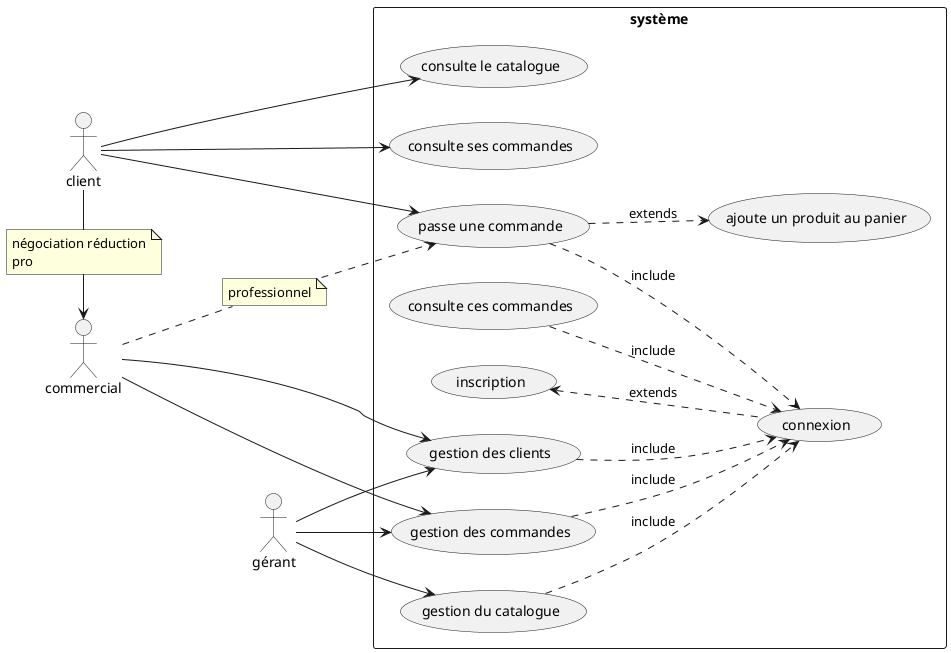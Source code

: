 @startuml cas d'utilisation
left to right direction
actor client
actor commercial
actor gérant 
note "professionnel" as n
note "négociation réduction\npro" as n1

rectangle système {
client --> (consulte le catalogue)

client --> (passe une commande)
(passe une commande) ..> (ajoute un produit au panier) : extends
(passe une commande) ..> (connexion) : include

client --> (consulte ses commandes)
(consulte ces commandes) ..> (connexion) : include
(inscription) <.. (connexion) : extends


commercial .. n
n ..> (passe une commande)

commercial --> (gestion des clients)
client - n1
n1 -> commercial

commercial --> (gestion des commandes)

gérant --> (gestion des clients)
gérant --> (gestion du catalogue)
gérant --> (gestion des commandes)
(gestion des clients) ..> (connexion) : include
(gestion du catalogue) ..> (connexion) : include
(gestion des commandes) ..> (connexion) : include

' (gestion du catalogue) ..> (maj du stock) : extends
' (gestion du catalogue) ..> (ajout nv produit) : extends
' (gestion du catalogue) ..> (désac ancien produit) : extends
' (gestion du catalogue) ..> (gérer catégorie\n/sous-catégorie) : extends
}
@enduml